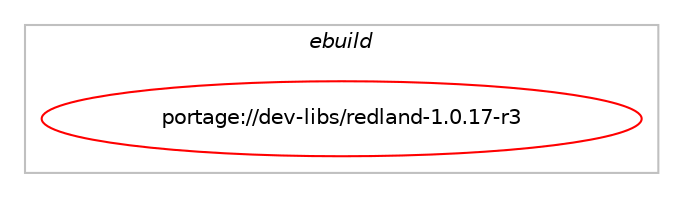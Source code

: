 digraph prolog {

# *************
# Graph options
# *************

newrank=true;
concentrate=true;
compound=true;
graph [rankdir=LR,fontname=Helvetica,fontsize=10,ranksep=1.5];#, ranksep=2.5, nodesep=0.2];
edge  [arrowhead=vee];
node  [fontname=Helvetica,fontsize=10];

# **********
# The ebuild
# **********

subgraph cluster_leftcol {
color=gray;
label=<<i>ebuild</i>>;
id [label="portage://dev-libs/redland-1.0.17-r3", color=red, width=4, href="../dev-libs/redland-1.0.17-r3.svg"];
}

# ****************
# The dependencies
# ****************

subgraph cluster_midcol {
color=gray;
label=<<i>dependencies</i>>;
subgraph cluster_compile {
fillcolor="#eeeeee";
style=filled;
label=<<i>compile</i>>;
# *** BEGIN UNKNOWN DEPENDENCY TYPE (TODO) ***
# id -> equal(use_conditional_group(positive,berkdb,portage://dev-libs/redland-1.0.17-r3,[package_dependency(portage://dev-libs/redland-1.0.17-r3,install,no,sys-libs,db,none,[,,],any_different_slot,[])]))
# *** END UNKNOWN DEPENDENCY TYPE (TODO) ***

# *** BEGIN UNKNOWN DEPENDENCY TYPE (TODO) ***
# id -> equal(use_conditional_group(positive,iodbc,portage://dev-libs/redland-1.0.17-r3,[package_dependency(portage://dev-libs/redland-1.0.17-r3,install,no,dev-db,libiodbc,none,[,,],[],[])]))
# *** END UNKNOWN DEPENDENCY TYPE (TODO) ***

# *** BEGIN UNKNOWN DEPENDENCY TYPE (TODO) ***
# id -> equal(use_conditional_group(positive,mysql,portage://dev-libs/redland-1.0.17-r3,[package_dependency(portage://dev-libs/redland-1.0.17-r3,install,no,dev-db,mysql-connector-c,none,[,,],[slot(0),equal],[])]))
# *** END UNKNOWN DEPENDENCY TYPE (TODO) ***

# *** BEGIN UNKNOWN DEPENDENCY TYPE (TODO) ***
# id -> equal(use_conditional_group(positive,odbc,portage://dev-libs/redland-1.0.17-r3,[package_dependency(portage://dev-libs/redland-1.0.17-r3,install,no,dev-db,unixODBC,none,[,,],[],[])]))
# *** END UNKNOWN DEPENDENCY TYPE (TODO) ***

# *** BEGIN UNKNOWN DEPENDENCY TYPE (TODO) ***
# id -> equal(use_conditional_group(positive,postgres,portage://dev-libs/redland-1.0.17-r3,[package_dependency(portage://dev-libs/redland-1.0.17-r3,install,no,dev-db,postgresql,none,[,,],any_different_slot,[])]))
# *** END UNKNOWN DEPENDENCY TYPE (TODO) ***

# *** BEGIN UNKNOWN DEPENDENCY TYPE (TODO) ***
# id -> equal(use_conditional_group(positive,sqlite,portage://dev-libs/redland-1.0.17-r3,[package_dependency(portage://dev-libs/redland-1.0.17-r3,install,no,dev-db,sqlite,equal,[3*,,,3*],[],[])]))
# *** END UNKNOWN DEPENDENCY TYPE (TODO) ***

# *** BEGIN UNKNOWN DEPENDENCY TYPE (TODO) ***
# id -> equal(package_dependency(portage://dev-libs/redland-1.0.17-r3,install,no,dev-libs,libltdl,none,[,,],[slot(0)],[]))
# *** END UNKNOWN DEPENDENCY TYPE (TODO) ***

# *** BEGIN UNKNOWN DEPENDENCY TYPE (TODO) ***
# id -> equal(package_dependency(portage://dev-libs/redland-1.0.17-r3,install,no,dev-libs,rasqal,greaterequal,[0.9.32,,,0.9.32],[],[]))
# *** END UNKNOWN DEPENDENCY TYPE (TODO) ***

# *** BEGIN UNKNOWN DEPENDENCY TYPE (TODO) ***
# id -> equal(package_dependency(portage://dev-libs/redland-1.0.17-r3,install,no,media-libs,raptor,greaterequal,[2.0.14,,,2.0.14],[],[]))
# *** END UNKNOWN DEPENDENCY TYPE (TODO) ***

}
subgraph cluster_compileandrun {
fillcolor="#eeeeee";
style=filled;
label=<<i>compile and run</i>>;
}
subgraph cluster_run {
fillcolor="#eeeeee";
style=filled;
label=<<i>run</i>>;
# *** BEGIN UNKNOWN DEPENDENCY TYPE (TODO) ***
# id -> equal(use_conditional_group(positive,berkdb,portage://dev-libs/redland-1.0.17-r3,[package_dependency(portage://dev-libs/redland-1.0.17-r3,run,no,sys-libs,db,none,[,,],any_different_slot,[])]))
# *** END UNKNOWN DEPENDENCY TYPE (TODO) ***

# *** BEGIN UNKNOWN DEPENDENCY TYPE (TODO) ***
# id -> equal(use_conditional_group(positive,iodbc,portage://dev-libs/redland-1.0.17-r3,[package_dependency(portage://dev-libs/redland-1.0.17-r3,run,no,dev-db,libiodbc,none,[,,],[],[])]))
# *** END UNKNOWN DEPENDENCY TYPE (TODO) ***

# *** BEGIN UNKNOWN DEPENDENCY TYPE (TODO) ***
# id -> equal(use_conditional_group(positive,mysql,portage://dev-libs/redland-1.0.17-r3,[package_dependency(portage://dev-libs/redland-1.0.17-r3,run,no,dev-db,mysql-connector-c,none,[,,],[slot(0),equal],[])]))
# *** END UNKNOWN DEPENDENCY TYPE (TODO) ***

# *** BEGIN UNKNOWN DEPENDENCY TYPE (TODO) ***
# id -> equal(use_conditional_group(positive,odbc,portage://dev-libs/redland-1.0.17-r3,[package_dependency(portage://dev-libs/redland-1.0.17-r3,run,no,dev-db,unixODBC,none,[,,],[],[])]))
# *** END UNKNOWN DEPENDENCY TYPE (TODO) ***

# *** BEGIN UNKNOWN DEPENDENCY TYPE (TODO) ***
# id -> equal(use_conditional_group(positive,postgres,portage://dev-libs/redland-1.0.17-r3,[package_dependency(portage://dev-libs/redland-1.0.17-r3,run,no,dev-db,postgresql,none,[,,],any_different_slot,[])]))
# *** END UNKNOWN DEPENDENCY TYPE (TODO) ***

# *** BEGIN UNKNOWN DEPENDENCY TYPE (TODO) ***
# id -> equal(use_conditional_group(positive,sqlite,portage://dev-libs/redland-1.0.17-r3,[package_dependency(portage://dev-libs/redland-1.0.17-r3,run,no,dev-db,sqlite,equal,[3*,,,3*],[],[])]))
# *** END UNKNOWN DEPENDENCY TYPE (TODO) ***

# *** BEGIN UNKNOWN DEPENDENCY TYPE (TODO) ***
# id -> equal(package_dependency(portage://dev-libs/redland-1.0.17-r3,run,no,dev-libs,libltdl,none,[,,],[slot(0)],[]))
# *** END UNKNOWN DEPENDENCY TYPE (TODO) ***

# *** BEGIN UNKNOWN DEPENDENCY TYPE (TODO) ***
# id -> equal(package_dependency(portage://dev-libs/redland-1.0.17-r3,run,no,dev-libs,rasqal,greaterequal,[0.9.32,,,0.9.32],[],[]))
# *** END UNKNOWN DEPENDENCY TYPE (TODO) ***

# *** BEGIN UNKNOWN DEPENDENCY TYPE (TODO) ***
# id -> equal(package_dependency(portage://dev-libs/redland-1.0.17-r3,run,no,media-libs,raptor,greaterequal,[2.0.14,,,2.0.14],[],[]))
# *** END UNKNOWN DEPENDENCY TYPE (TODO) ***

}
}

# **************
# The candidates
# **************

subgraph cluster_choices {
rank=same;
color=gray;
label=<<i>candidates</i>>;

}

}
